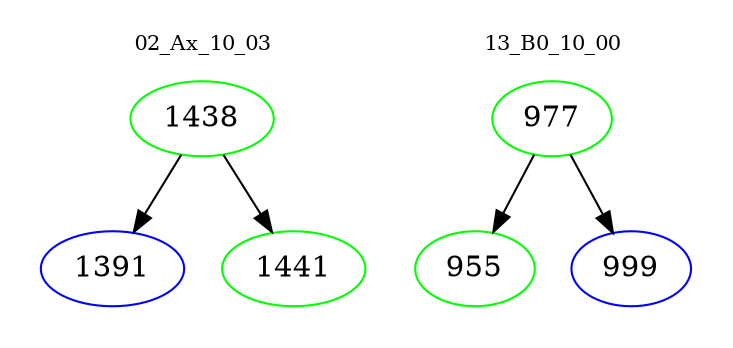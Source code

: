 digraph{
subgraph cluster_0 {
color = white
label = "02_Ax_10_03";
fontsize=10;
T0_1438 [label="1438", color="green"]
T0_1438 -> T0_1391 [color="black"]
T0_1391 [label="1391", color="blue"]
T0_1438 -> T0_1441 [color="black"]
T0_1441 [label="1441", color="green"]
}
subgraph cluster_1 {
color = white
label = "13_B0_10_00";
fontsize=10;
T1_977 [label="977", color="green"]
T1_977 -> T1_955 [color="black"]
T1_955 [label="955", color="green"]
T1_977 -> T1_999 [color="black"]
T1_999 [label="999", color="blue"]
}
}
